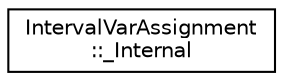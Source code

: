 digraph "Graphical Class Hierarchy"
{
 // LATEX_PDF_SIZE
  edge [fontname="Helvetica",fontsize="10",labelfontname="Helvetica",labelfontsize="10"];
  node [fontname="Helvetica",fontsize="10",shape=record];
  rankdir="LR";
  Node0 [label="IntervalVarAssignment\l::_Internal",height=0.2,width=0.4,color="black", fillcolor="white", style="filled",URL="$classoperations__research_1_1_interval_var_assignment_1_1___internal.html",tooltip=" "];
}
